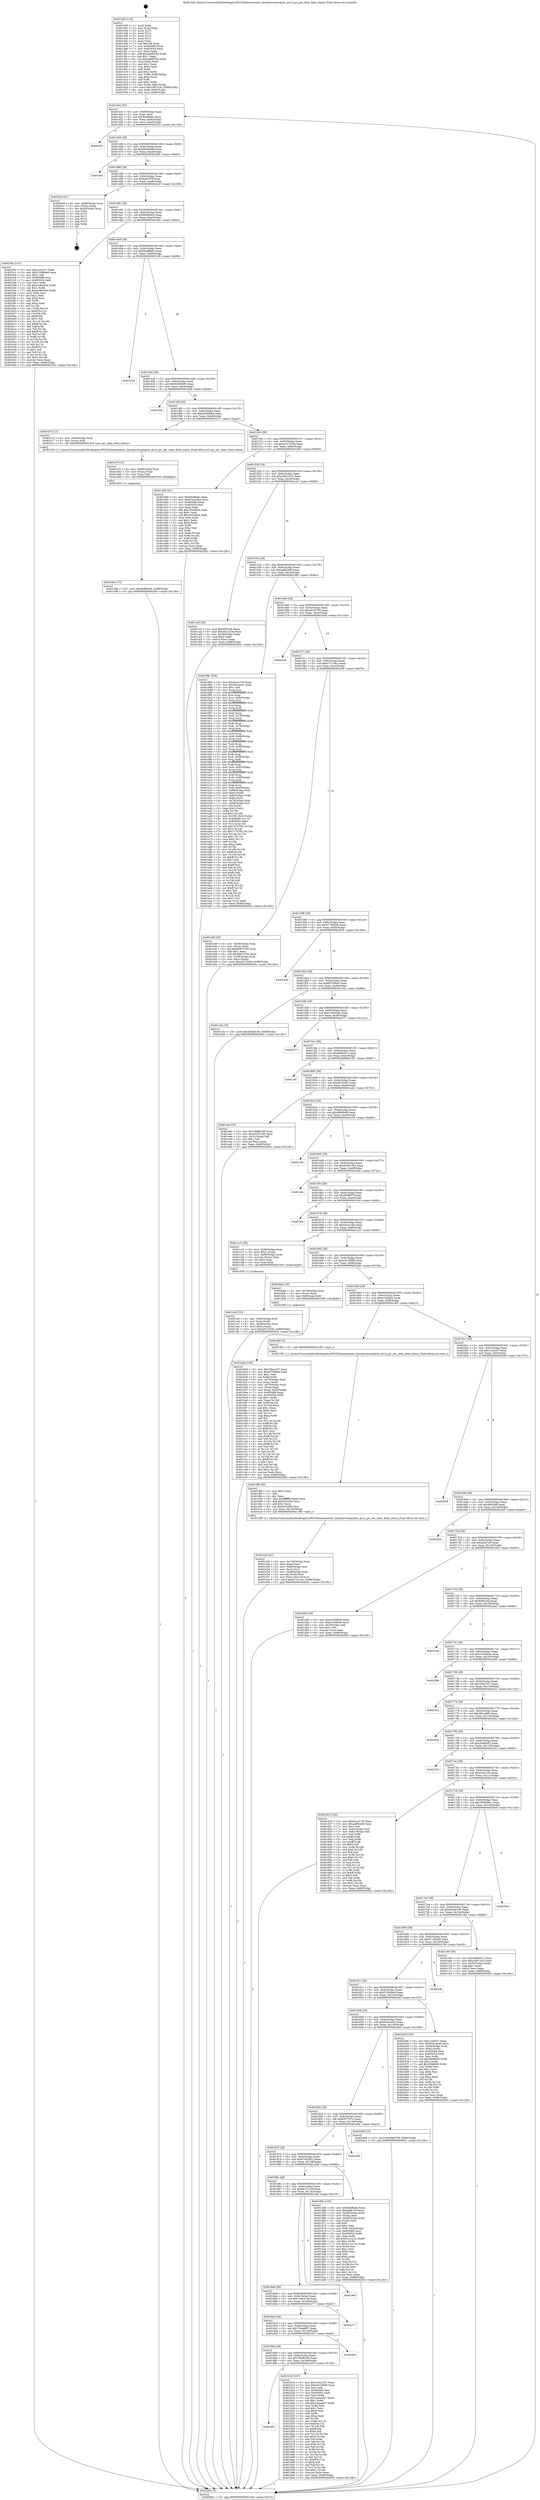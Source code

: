 digraph "0x4013d0" {
  label = "0x4013d0 (/mnt/c/Users/mathe/Desktop/tcc/POCII/binaries/extr_linuxdriverspcipcie..pci.h_pci_aer_clear_fatal_status_Final-ollvm.out::main(0))"
  labelloc = "t"
  node[shape=record]

  Entry [label="",width=0.3,height=0.3,shape=circle,fillcolor=black,style=filled]
  "0x401444" [label="{
     0x401444 [32]\l
     | [instrs]\l
     &nbsp;&nbsp;0x401444 \<+6\>: mov -0x88(%rbp),%eax\l
     &nbsp;&nbsp;0x40144a \<+2\>: mov %eax,%ecx\l
     &nbsp;&nbsp;0x40144c \<+6\>: sub $0x84ef9abc,%ecx\l
     &nbsp;&nbsp;0x401452 \<+6\>: mov %eax,-0x9c(%rbp)\l
     &nbsp;&nbsp;0x401458 \<+6\>: mov %ecx,-0xa0(%rbp)\l
     &nbsp;&nbsp;0x40145e \<+6\>: je 0000000000402552 \<main+0x1182\>\l
  }"]
  "0x402552" [label="{
     0x402552\l
  }", style=dashed]
  "0x401464" [label="{
     0x401464 [28]\l
     | [instrs]\l
     &nbsp;&nbsp;0x401464 \<+5\>: jmp 0000000000401469 \<main+0x99\>\l
     &nbsp;&nbsp;0x401469 \<+6\>: mov -0x9c(%rbp),%eax\l
     &nbsp;&nbsp;0x40146f \<+5\>: sub $0x86de8ebb,%eax\l
     &nbsp;&nbsp;0x401474 \<+6\>: mov %eax,-0xa4(%rbp)\l
     &nbsp;&nbsp;0x40147a \<+6\>: je 0000000000401fb5 \<main+0xbe5\>\l
  }"]
  Exit [label="",width=0.3,height=0.3,shape=circle,fillcolor=black,style=filled,peripheries=2]
  "0x401fb5" [label="{
     0x401fb5\l
  }", style=dashed]
  "0x401480" [label="{
     0x401480 [28]\l
     | [instrs]\l
     &nbsp;&nbsp;0x401480 \<+5\>: jmp 0000000000401485 \<main+0xb5\>\l
     &nbsp;&nbsp;0x401485 \<+6\>: mov -0x9c(%rbp),%eax\l
     &nbsp;&nbsp;0x40148b \<+5\>: sub $0x8afe7f3f,%eax\l
     &nbsp;&nbsp;0x401490 \<+6\>: mov %eax,-0xa8(%rbp)\l
     &nbsp;&nbsp;0x401496 \<+6\>: je 00000000004024c8 \<main+0x10f8\>\l
  }"]
  "0x401e8e" [label="{
     0x401e8e [15]\l
     | [instrs]\l
     &nbsp;&nbsp;0x401e8e \<+10\>: movl $0x8bf8b0c6,-0x88(%rbp)\l
     &nbsp;&nbsp;0x401e98 \<+5\>: jmp 000000000040265c \<main+0x128c\>\l
  }"]
  "0x4024c8" [label="{
     0x4024c8 [21]\l
     | [instrs]\l
     &nbsp;&nbsp;0x4024c8 \<+4\>: mov -0x80(%rbp),%rax\l
     &nbsp;&nbsp;0x4024cc \<+2\>: mov (%rax),%eax\l
     &nbsp;&nbsp;0x4024ce \<+4\>: lea -0x28(%rbp),%rsp\l
     &nbsp;&nbsp;0x4024d2 \<+1\>: pop %rbx\l
     &nbsp;&nbsp;0x4024d3 \<+2\>: pop %r12\l
     &nbsp;&nbsp;0x4024d5 \<+2\>: pop %r13\l
     &nbsp;&nbsp;0x4024d7 \<+2\>: pop %r14\l
     &nbsp;&nbsp;0x4024d9 \<+2\>: pop %r15\l
     &nbsp;&nbsp;0x4024db \<+1\>: pop %rbp\l
     &nbsp;&nbsp;0x4024dc \<+1\>: ret\l
  }"]
  "0x40149c" [label="{
     0x40149c [28]\l
     | [instrs]\l
     &nbsp;&nbsp;0x40149c \<+5\>: jmp 00000000004014a1 \<main+0xd1\>\l
     &nbsp;&nbsp;0x4014a1 \<+6\>: mov -0x9c(%rbp),%eax\l
     &nbsp;&nbsp;0x4014a7 \<+5\>: sub $0x8bf8b0c6,%eax\l
     &nbsp;&nbsp;0x4014ac \<+6\>: mov %eax,-0xac(%rbp)\l
     &nbsp;&nbsp;0x4014b2 \<+6\>: je 00000000004023bc \<main+0xfec\>\l
  }"]
  "0x401e7f" [label="{
     0x401e7f [15]\l
     | [instrs]\l
     &nbsp;&nbsp;0x401e7f \<+4\>: mov -0x60(%rbp),%rax\l
     &nbsp;&nbsp;0x401e83 \<+3\>: mov (%rax),%rax\l
     &nbsp;&nbsp;0x401e86 \<+3\>: mov %rax,%rdi\l
     &nbsp;&nbsp;0x401e89 \<+5\>: call 0000000000401030 \<free@plt\>\l
     | [calls]\l
     &nbsp;&nbsp;0x401030 \{1\} (unknown)\l
  }"]
  "0x4023bc" [label="{
     0x4023bc [147]\l
     | [instrs]\l
     &nbsp;&nbsp;0x4023bc \<+5\>: mov $0x1ce4247,%eax\l
     &nbsp;&nbsp;0x4023c1 \<+5\>: mov $0x51590be9,%ecx\l
     &nbsp;&nbsp;0x4023c6 \<+2\>: mov $0x1,%dl\l
     &nbsp;&nbsp;0x4023c8 \<+7\>: mov 0x405068,%esi\l
     &nbsp;&nbsp;0x4023cf \<+7\>: mov 0x405054,%edi\l
     &nbsp;&nbsp;0x4023d6 \<+3\>: mov %esi,%r8d\l
     &nbsp;&nbsp;0x4023d9 \<+7\>: sub $0xa106e640,%r8d\l
     &nbsp;&nbsp;0x4023e0 \<+4\>: sub $0x1,%r8d\l
     &nbsp;&nbsp;0x4023e4 \<+7\>: add $0xa106e640,%r8d\l
     &nbsp;&nbsp;0x4023eb \<+4\>: imul %r8d,%esi\l
     &nbsp;&nbsp;0x4023ef \<+3\>: and $0x1,%esi\l
     &nbsp;&nbsp;0x4023f2 \<+3\>: cmp $0x0,%esi\l
     &nbsp;&nbsp;0x4023f5 \<+4\>: sete %r9b\l
     &nbsp;&nbsp;0x4023f9 \<+3\>: cmp $0xa,%edi\l
     &nbsp;&nbsp;0x4023fc \<+4\>: setl %r10b\l
     &nbsp;&nbsp;0x402400 \<+3\>: mov %r9b,%r11b\l
     &nbsp;&nbsp;0x402403 \<+4\>: xor $0xff,%r11b\l
     &nbsp;&nbsp;0x402407 \<+3\>: mov %r10b,%bl\l
     &nbsp;&nbsp;0x40240a \<+3\>: xor $0xff,%bl\l
     &nbsp;&nbsp;0x40240d \<+3\>: xor $0x1,%dl\l
     &nbsp;&nbsp;0x402410 \<+3\>: mov %r11b,%r14b\l
     &nbsp;&nbsp;0x402413 \<+4\>: and $0xff,%r14b\l
     &nbsp;&nbsp;0x402417 \<+3\>: and %dl,%r9b\l
     &nbsp;&nbsp;0x40241a \<+3\>: mov %bl,%r15b\l
     &nbsp;&nbsp;0x40241d \<+4\>: and $0xff,%r15b\l
     &nbsp;&nbsp;0x402421 \<+3\>: and %dl,%r10b\l
     &nbsp;&nbsp;0x402424 \<+3\>: or %r9b,%r14b\l
     &nbsp;&nbsp;0x402427 \<+3\>: or %r10b,%r15b\l
     &nbsp;&nbsp;0x40242a \<+3\>: xor %r15b,%r14b\l
     &nbsp;&nbsp;0x40242d \<+3\>: or %bl,%r11b\l
     &nbsp;&nbsp;0x402430 \<+4\>: xor $0xff,%r11b\l
     &nbsp;&nbsp;0x402434 \<+3\>: or $0x1,%dl\l
     &nbsp;&nbsp;0x402437 \<+3\>: and %dl,%r11b\l
     &nbsp;&nbsp;0x40243a \<+3\>: or %r11b,%r14b\l
     &nbsp;&nbsp;0x40243d \<+4\>: test $0x1,%r14b\l
     &nbsp;&nbsp;0x402441 \<+3\>: cmovne %ecx,%eax\l
     &nbsp;&nbsp;0x402444 \<+6\>: mov %eax,-0x88(%rbp)\l
     &nbsp;&nbsp;0x40244a \<+5\>: jmp 000000000040265c \<main+0x128c\>\l
  }"]
  "0x4014b8" [label="{
     0x4014b8 [28]\l
     | [instrs]\l
     &nbsp;&nbsp;0x4014b8 \<+5\>: jmp 00000000004014bd \<main+0xed\>\l
     &nbsp;&nbsp;0x4014bd \<+6\>: mov -0x9c(%rbp),%eax\l
     &nbsp;&nbsp;0x4014c3 \<+5\>: sub $0x9ba8fb05,%eax\l
     &nbsp;&nbsp;0x4014c8 \<+6\>: mov %eax,-0xb0(%rbp)\l
     &nbsp;&nbsp;0x4014ce \<+6\>: je 0000000000402156 \<main+0xd86\>\l
  }"]
  "0x401e20" [label="{
     0x401e20 [41]\l
     | [instrs]\l
     &nbsp;&nbsp;0x401e20 \<+6\>: mov -0x150(%rbp),%ecx\l
     &nbsp;&nbsp;0x401e26 \<+3\>: imul %eax,%ecx\l
     &nbsp;&nbsp;0x401e29 \<+4\>: mov -0x60(%rbp),%rsi\l
     &nbsp;&nbsp;0x401e2d \<+3\>: mov (%rsi),%rsi\l
     &nbsp;&nbsp;0x401e30 \<+4\>: mov -0x58(%rbp),%rdi\l
     &nbsp;&nbsp;0x401e34 \<+3\>: movslq (%rdi),%rdi\l
     &nbsp;&nbsp;0x401e37 \<+3\>: mov %ecx,(%rsi,%rdi,4)\l
     &nbsp;&nbsp;0x401e3a \<+10\>: movl $0xb75119cc,-0x88(%rbp)\l
     &nbsp;&nbsp;0x401e44 \<+5\>: jmp 000000000040265c \<main+0x128c\>\l
  }"]
  "0x402156" [label="{
     0x402156\l
  }", style=dashed]
  "0x4014d4" [label="{
     0x4014d4 [28]\l
     | [instrs]\l
     &nbsp;&nbsp;0x4014d4 \<+5\>: jmp 00000000004014d9 \<main+0x109\>\l
     &nbsp;&nbsp;0x4014d9 \<+6\>: mov -0x9c(%rbp),%eax\l
     &nbsp;&nbsp;0x4014df \<+5\>: sub $0x9c585b95,%eax\l
     &nbsp;&nbsp;0x4014e4 \<+6\>: mov %eax,-0xb4(%rbp)\l
     &nbsp;&nbsp;0x4014ea \<+6\>: je 0000000000401f26 \<main+0xb56\>\l
  }"]
  "0x401df8" [label="{
     0x401df8 [40]\l
     | [instrs]\l
     &nbsp;&nbsp;0x401df8 \<+5\>: mov $0x2,%ecx\l
     &nbsp;&nbsp;0x401dfd \<+1\>: cltd\l
     &nbsp;&nbsp;0x401dfe \<+2\>: idiv %ecx\l
     &nbsp;&nbsp;0x401e00 \<+6\>: imul $0xfffffffe,%edx,%ecx\l
     &nbsp;&nbsp;0x401e06 \<+6\>: add $0xd1f1ef2f,%ecx\l
     &nbsp;&nbsp;0x401e0c \<+3\>: add $0x1,%ecx\l
     &nbsp;&nbsp;0x401e0f \<+6\>: sub $0xd1f1ef2f,%ecx\l
     &nbsp;&nbsp;0x401e15 \<+6\>: mov %ecx,-0x150(%rbp)\l
     &nbsp;&nbsp;0x401e1b \<+5\>: call 0000000000401160 \<next_i\>\l
     | [calls]\l
     &nbsp;&nbsp;0x401160 \{1\} (/mnt/c/Users/mathe/Desktop/tcc/POCII/binaries/extr_linuxdriverspcipcie..pci.h_pci_aer_clear_fatal_status_Final-ollvm.out::next_i)\l
  }"]
  "0x401f26" [label="{
     0x401f26\l
  }", style=dashed]
  "0x4014f0" [label="{
     0x4014f0 [28]\l
     | [instrs]\l
     &nbsp;&nbsp;0x4014f0 \<+5\>: jmp 00000000004014f5 \<main+0x125\>\l
     &nbsp;&nbsp;0x4014f5 \<+6\>: mov -0x9c(%rbp),%eax\l
     &nbsp;&nbsp;0x4014fb \<+5\>: sub $0xa045960d,%eax\l
     &nbsp;&nbsp;0x401500 \<+6\>: mov %eax,-0xb8(%rbp)\l
     &nbsp;&nbsp;0x401506 \<+6\>: je 0000000000401e73 \<main+0xaa3\>\l
  }"]
  "0x401ce0" [label="{
     0x401ce0 [32]\l
     | [instrs]\l
     &nbsp;&nbsp;0x401ce0 \<+4\>: mov -0x60(%rbp),%rdi\l
     &nbsp;&nbsp;0x401ce4 \<+3\>: mov %rax,(%rdi)\l
     &nbsp;&nbsp;0x401ce7 \<+4\>: mov -0x58(%rbp),%rax\l
     &nbsp;&nbsp;0x401ceb \<+6\>: movl $0x0,(%rax)\l
     &nbsp;&nbsp;0x401cf1 \<+10\>: movl $0xa3272b45,-0x88(%rbp)\l
     &nbsp;&nbsp;0x401cfb \<+5\>: jmp 000000000040265c \<main+0x128c\>\l
  }"]
  "0x401e73" [label="{
     0x401e73 [12]\l
     | [instrs]\l
     &nbsp;&nbsp;0x401e73 \<+4\>: mov -0x60(%rbp),%rax\l
     &nbsp;&nbsp;0x401e77 \<+3\>: mov (%rax),%rdi\l
     &nbsp;&nbsp;0x401e7a \<+5\>: call 00000000004013c0 \<pci_aer_clear_fatal_status\>\l
     | [calls]\l
     &nbsp;&nbsp;0x4013c0 \{1\} (/mnt/c/Users/mathe/Desktop/tcc/POCII/binaries/extr_linuxdriverspcipcie..pci.h_pci_aer_clear_fatal_status_Final-ollvm.out::pci_aer_clear_fatal_status)\l
  }"]
  "0x40150c" [label="{
     0x40150c [28]\l
     | [instrs]\l
     &nbsp;&nbsp;0x40150c \<+5\>: jmp 0000000000401511 \<main+0x141\>\l
     &nbsp;&nbsp;0x401511 \<+6\>: mov -0x9c(%rbp),%eax\l
     &nbsp;&nbsp;0x401517 \<+5\>: sub $0xa3272b45,%eax\l
     &nbsp;&nbsp;0x40151c \<+6\>: mov %eax,-0xbc(%rbp)\l
     &nbsp;&nbsp;0x401522 \<+6\>: je 0000000000401d00 \<main+0x930\>\l
  }"]
  "0x401bbb" [label="{
     0x401bbb [159]\l
     | [instrs]\l
     &nbsp;&nbsp;0x401bbb \<+5\>: mov $0x1f5a1037,%ecx\l
     &nbsp;&nbsp;0x401bc0 \<+5\>: mov $0xbf7508a9,%edx\l
     &nbsp;&nbsp;0x401bc5 \<+3\>: mov $0x1,%sil\l
     &nbsp;&nbsp;0x401bc8 \<+3\>: xor %r8d,%r8d\l
     &nbsp;&nbsp;0x401bcb \<+4\>: mov -0x70(%rbp),%rdi\l
     &nbsp;&nbsp;0x401bcf \<+2\>: mov %eax,(%rdi)\l
     &nbsp;&nbsp;0x401bd1 \<+4\>: mov -0x70(%rbp),%rdi\l
     &nbsp;&nbsp;0x401bd5 \<+2\>: mov (%rdi),%eax\l
     &nbsp;&nbsp;0x401bd7 \<+3\>: mov %eax,-0x30(%rbp)\l
     &nbsp;&nbsp;0x401bda \<+7\>: mov 0x405068,%eax\l
     &nbsp;&nbsp;0x401be1 \<+8\>: mov 0x405054,%r9d\l
     &nbsp;&nbsp;0x401be9 \<+4\>: sub $0x1,%r8d\l
     &nbsp;&nbsp;0x401bed \<+3\>: mov %eax,%r10d\l
     &nbsp;&nbsp;0x401bf0 \<+3\>: add %r8d,%r10d\l
     &nbsp;&nbsp;0x401bf3 \<+4\>: imul %r10d,%eax\l
     &nbsp;&nbsp;0x401bf7 \<+3\>: and $0x1,%eax\l
     &nbsp;&nbsp;0x401bfa \<+3\>: cmp $0x0,%eax\l
     &nbsp;&nbsp;0x401bfd \<+4\>: sete %r11b\l
     &nbsp;&nbsp;0x401c01 \<+4\>: cmp $0xa,%r9d\l
     &nbsp;&nbsp;0x401c05 \<+3\>: setl %bl\l
     &nbsp;&nbsp;0x401c08 \<+3\>: mov %r11b,%r14b\l
     &nbsp;&nbsp;0x401c0b \<+4\>: xor $0xff,%r14b\l
     &nbsp;&nbsp;0x401c0f \<+3\>: mov %bl,%r15b\l
     &nbsp;&nbsp;0x401c12 \<+4\>: xor $0xff,%r15b\l
     &nbsp;&nbsp;0x401c16 \<+4\>: xor $0x1,%sil\l
     &nbsp;&nbsp;0x401c1a \<+3\>: mov %r14b,%r12b\l
     &nbsp;&nbsp;0x401c1d \<+4\>: and $0xff,%r12b\l
     &nbsp;&nbsp;0x401c21 \<+3\>: and %sil,%r11b\l
     &nbsp;&nbsp;0x401c24 \<+3\>: mov %r15b,%r13b\l
     &nbsp;&nbsp;0x401c27 \<+4\>: and $0xff,%r13b\l
     &nbsp;&nbsp;0x401c2b \<+3\>: and %sil,%bl\l
     &nbsp;&nbsp;0x401c2e \<+3\>: or %r11b,%r12b\l
     &nbsp;&nbsp;0x401c31 \<+3\>: or %bl,%r13b\l
     &nbsp;&nbsp;0x401c34 \<+3\>: xor %r13b,%r12b\l
     &nbsp;&nbsp;0x401c37 \<+3\>: or %r15b,%r14b\l
     &nbsp;&nbsp;0x401c3a \<+4\>: xor $0xff,%r14b\l
     &nbsp;&nbsp;0x401c3e \<+4\>: or $0x1,%sil\l
     &nbsp;&nbsp;0x401c42 \<+3\>: and %sil,%r14b\l
     &nbsp;&nbsp;0x401c45 \<+3\>: or %r14b,%r12b\l
     &nbsp;&nbsp;0x401c48 \<+4\>: test $0x1,%r12b\l
     &nbsp;&nbsp;0x401c4c \<+3\>: cmovne %edx,%ecx\l
     &nbsp;&nbsp;0x401c4f \<+6\>: mov %ecx,-0x88(%rbp)\l
     &nbsp;&nbsp;0x401c55 \<+5\>: jmp 000000000040265c \<main+0x128c\>\l
  }"]
  "0x401d00" [label="{
     0x401d00 [91]\l
     | [instrs]\l
     &nbsp;&nbsp;0x401d00 \<+5\>: mov $0x84ef9abc,%eax\l
     &nbsp;&nbsp;0x401d05 \<+5\>: mov $0x67e52db2,%ecx\l
     &nbsp;&nbsp;0x401d0a \<+7\>: mov 0x405068,%edx\l
     &nbsp;&nbsp;0x401d11 \<+7\>: mov 0x405054,%esi\l
     &nbsp;&nbsp;0x401d18 \<+2\>: mov %edx,%edi\l
     &nbsp;&nbsp;0x401d1a \<+6\>: add $0x203cdb54,%edi\l
     &nbsp;&nbsp;0x401d20 \<+3\>: sub $0x1,%edi\l
     &nbsp;&nbsp;0x401d23 \<+6\>: sub $0x203cdb54,%edi\l
     &nbsp;&nbsp;0x401d29 \<+3\>: imul %edi,%edx\l
     &nbsp;&nbsp;0x401d2c \<+3\>: and $0x1,%edx\l
     &nbsp;&nbsp;0x401d2f \<+3\>: cmp $0x0,%edx\l
     &nbsp;&nbsp;0x401d32 \<+4\>: sete %r8b\l
     &nbsp;&nbsp;0x401d36 \<+3\>: cmp $0xa,%esi\l
     &nbsp;&nbsp;0x401d39 \<+4\>: setl %r9b\l
     &nbsp;&nbsp;0x401d3d \<+3\>: mov %r8b,%r10b\l
     &nbsp;&nbsp;0x401d40 \<+3\>: and %r9b,%r10b\l
     &nbsp;&nbsp;0x401d43 \<+3\>: xor %r9b,%r8b\l
     &nbsp;&nbsp;0x401d46 \<+3\>: or %r8b,%r10b\l
     &nbsp;&nbsp;0x401d49 \<+4\>: test $0x1,%r10b\l
     &nbsp;&nbsp;0x401d4d \<+3\>: cmovne %ecx,%eax\l
     &nbsp;&nbsp;0x401d50 \<+6\>: mov %eax,-0x88(%rbp)\l
     &nbsp;&nbsp;0x401d56 \<+5\>: jmp 000000000040265c \<main+0x128c\>\l
  }"]
  "0x401528" [label="{
     0x401528 [28]\l
     | [instrs]\l
     &nbsp;&nbsp;0x401528 \<+5\>: jmp 000000000040152d \<main+0x15d\>\l
     &nbsp;&nbsp;0x40152d \<+6\>: mov -0x9c(%rbp),%eax\l
     &nbsp;&nbsp;0x401533 \<+5\>: sub $0xa3b01b23,%eax\l
     &nbsp;&nbsp;0x401538 \<+6\>: mov %eax,-0xc0(%rbp)\l
     &nbsp;&nbsp;0x40153e \<+6\>: je 0000000000401ca5 \<main+0x8d5\>\l
  }"]
  "0x4018fc" [label="{
     0x4018fc\l
  }", style=dashed]
  "0x401ca5" [label="{
     0x401ca5 [30]\l
     | [instrs]\l
     &nbsp;&nbsp;0x401ca5 \<+5\>: mov $0x4991af6,%eax\l
     &nbsp;&nbsp;0x401caa \<+5\>: mov $0xe4cc218e,%ecx\l
     &nbsp;&nbsp;0x401caf \<+3\>: mov -0x30(%rbp),%edx\l
     &nbsp;&nbsp;0x401cb2 \<+3\>: cmp $0x0,%edx\l
     &nbsp;&nbsp;0x401cb5 \<+3\>: cmove %ecx,%eax\l
     &nbsp;&nbsp;0x401cb8 \<+6\>: mov %eax,-0x88(%rbp)\l
     &nbsp;&nbsp;0x401cbe \<+5\>: jmp 000000000040265c \<main+0x128c\>\l
  }"]
  "0x401544" [label="{
     0x401544 [28]\l
     | [instrs]\l
     &nbsp;&nbsp;0x401544 \<+5\>: jmp 0000000000401549 \<main+0x179\>\l
     &nbsp;&nbsp;0x401549 \<+6\>: mov -0x9c(%rbp),%eax\l
     &nbsp;&nbsp;0x40154f \<+5\>: sub $0xaef652b8,%eax\l
     &nbsp;&nbsp;0x401554 \<+6\>: mov %eax,-0xc4(%rbp)\l
     &nbsp;&nbsp;0x40155a \<+6\>: je 000000000040198c \<main+0x5bc\>\l
  }"]
  "0x401b18" [label="{
     0x401b18 [147]\l
     | [instrs]\l
     &nbsp;&nbsp;0x401b18 \<+5\>: mov $0x1f5a1037,%eax\l
     &nbsp;&nbsp;0x401b1d \<+5\>: mov $0xe5c18566,%ecx\l
     &nbsp;&nbsp;0x401b22 \<+2\>: mov $0x1,%dl\l
     &nbsp;&nbsp;0x401b24 \<+7\>: mov 0x405068,%esi\l
     &nbsp;&nbsp;0x401b2b \<+7\>: mov 0x405054,%edi\l
     &nbsp;&nbsp;0x401b32 \<+3\>: mov %esi,%r8d\l
     &nbsp;&nbsp;0x401b35 \<+7\>: sub $0x14aea407,%r8d\l
     &nbsp;&nbsp;0x401b3c \<+4\>: sub $0x1,%r8d\l
     &nbsp;&nbsp;0x401b40 \<+7\>: add $0x14aea407,%r8d\l
     &nbsp;&nbsp;0x401b47 \<+4\>: imul %r8d,%esi\l
     &nbsp;&nbsp;0x401b4b \<+3\>: and $0x1,%esi\l
     &nbsp;&nbsp;0x401b4e \<+3\>: cmp $0x0,%esi\l
     &nbsp;&nbsp;0x401b51 \<+4\>: sete %r9b\l
     &nbsp;&nbsp;0x401b55 \<+3\>: cmp $0xa,%edi\l
     &nbsp;&nbsp;0x401b58 \<+4\>: setl %r10b\l
     &nbsp;&nbsp;0x401b5c \<+3\>: mov %r9b,%r11b\l
     &nbsp;&nbsp;0x401b5f \<+4\>: xor $0xff,%r11b\l
     &nbsp;&nbsp;0x401b63 \<+3\>: mov %r10b,%bl\l
     &nbsp;&nbsp;0x401b66 \<+3\>: xor $0xff,%bl\l
     &nbsp;&nbsp;0x401b69 \<+3\>: xor $0x0,%dl\l
     &nbsp;&nbsp;0x401b6c \<+3\>: mov %r11b,%r14b\l
     &nbsp;&nbsp;0x401b6f \<+4\>: and $0x0,%r14b\l
     &nbsp;&nbsp;0x401b73 \<+3\>: and %dl,%r9b\l
     &nbsp;&nbsp;0x401b76 \<+3\>: mov %bl,%r15b\l
     &nbsp;&nbsp;0x401b79 \<+4\>: and $0x0,%r15b\l
     &nbsp;&nbsp;0x401b7d \<+3\>: and %dl,%r10b\l
     &nbsp;&nbsp;0x401b80 \<+3\>: or %r9b,%r14b\l
     &nbsp;&nbsp;0x401b83 \<+3\>: or %r10b,%r15b\l
     &nbsp;&nbsp;0x401b86 \<+3\>: xor %r15b,%r14b\l
     &nbsp;&nbsp;0x401b89 \<+3\>: or %bl,%r11b\l
     &nbsp;&nbsp;0x401b8c \<+4\>: xor $0xff,%r11b\l
     &nbsp;&nbsp;0x401b90 \<+3\>: or $0x0,%dl\l
     &nbsp;&nbsp;0x401b93 \<+3\>: and %dl,%r11b\l
     &nbsp;&nbsp;0x401b96 \<+3\>: or %r11b,%r14b\l
     &nbsp;&nbsp;0x401b99 \<+4\>: test $0x1,%r14b\l
     &nbsp;&nbsp;0x401b9d \<+3\>: cmovne %ecx,%eax\l
     &nbsp;&nbsp;0x401ba0 \<+6\>: mov %eax,-0x88(%rbp)\l
     &nbsp;&nbsp;0x401ba6 \<+5\>: jmp 000000000040265c \<main+0x128c\>\l
  }"]
  "0x40198c" [label="{
     0x40198c [336]\l
     | [instrs]\l
     &nbsp;&nbsp;0x40198c \<+5\>: mov $0xaf1e5759,%eax\l
     &nbsp;&nbsp;0x401991 \<+5\>: mov $0xcf01b5e7,%ecx\l
     &nbsp;&nbsp;0x401996 \<+2\>: mov $0x1,%dl\l
     &nbsp;&nbsp;0x401998 \<+3\>: mov %rsp,%rsi\l
     &nbsp;&nbsp;0x40199b \<+4\>: add $0xfffffffffffffff0,%rsi\l
     &nbsp;&nbsp;0x40199f \<+3\>: mov %rsi,%rsp\l
     &nbsp;&nbsp;0x4019a2 \<+4\>: mov %rsi,-0x80(%rbp)\l
     &nbsp;&nbsp;0x4019a6 \<+3\>: mov %rsp,%rsi\l
     &nbsp;&nbsp;0x4019a9 \<+4\>: add $0xfffffffffffffff0,%rsi\l
     &nbsp;&nbsp;0x4019ad \<+3\>: mov %rsi,%rsp\l
     &nbsp;&nbsp;0x4019b0 \<+3\>: mov %rsp,%rdi\l
     &nbsp;&nbsp;0x4019b3 \<+4\>: add $0xfffffffffffffff0,%rdi\l
     &nbsp;&nbsp;0x4019b7 \<+3\>: mov %rdi,%rsp\l
     &nbsp;&nbsp;0x4019ba \<+4\>: mov %rdi,-0x78(%rbp)\l
     &nbsp;&nbsp;0x4019be \<+3\>: mov %rsp,%rdi\l
     &nbsp;&nbsp;0x4019c1 \<+4\>: add $0xfffffffffffffff0,%rdi\l
     &nbsp;&nbsp;0x4019c5 \<+3\>: mov %rdi,%rsp\l
     &nbsp;&nbsp;0x4019c8 \<+4\>: mov %rdi,-0x70(%rbp)\l
     &nbsp;&nbsp;0x4019cc \<+3\>: mov %rsp,%rdi\l
     &nbsp;&nbsp;0x4019cf \<+4\>: add $0xfffffffffffffff0,%rdi\l
     &nbsp;&nbsp;0x4019d3 \<+3\>: mov %rdi,%rsp\l
     &nbsp;&nbsp;0x4019d6 \<+4\>: mov %rdi,-0x68(%rbp)\l
     &nbsp;&nbsp;0x4019da \<+3\>: mov %rsp,%rdi\l
     &nbsp;&nbsp;0x4019dd \<+4\>: add $0xfffffffffffffff0,%rdi\l
     &nbsp;&nbsp;0x4019e1 \<+3\>: mov %rdi,%rsp\l
     &nbsp;&nbsp;0x4019e4 \<+4\>: mov %rdi,-0x60(%rbp)\l
     &nbsp;&nbsp;0x4019e8 \<+3\>: mov %rsp,%rdi\l
     &nbsp;&nbsp;0x4019eb \<+4\>: add $0xfffffffffffffff0,%rdi\l
     &nbsp;&nbsp;0x4019ef \<+3\>: mov %rdi,%rsp\l
     &nbsp;&nbsp;0x4019f2 \<+4\>: mov %rdi,-0x58(%rbp)\l
     &nbsp;&nbsp;0x4019f6 \<+3\>: mov %rsp,%rdi\l
     &nbsp;&nbsp;0x4019f9 \<+4\>: add $0xfffffffffffffff0,%rdi\l
     &nbsp;&nbsp;0x4019fd \<+3\>: mov %rdi,%rsp\l
     &nbsp;&nbsp;0x401a00 \<+4\>: mov %rdi,-0x50(%rbp)\l
     &nbsp;&nbsp;0x401a04 \<+3\>: mov %rsp,%rdi\l
     &nbsp;&nbsp;0x401a07 \<+4\>: add $0xfffffffffffffff0,%rdi\l
     &nbsp;&nbsp;0x401a0b \<+3\>: mov %rdi,%rsp\l
     &nbsp;&nbsp;0x401a0e \<+4\>: mov %rdi,-0x48(%rbp)\l
     &nbsp;&nbsp;0x401a12 \<+3\>: mov %rsp,%rdi\l
     &nbsp;&nbsp;0x401a15 \<+4\>: add $0xfffffffffffffff0,%rdi\l
     &nbsp;&nbsp;0x401a19 \<+3\>: mov %rdi,%rsp\l
     &nbsp;&nbsp;0x401a1c \<+4\>: mov %rdi,-0x40(%rbp)\l
     &nbsp;&nbsp;0x401a20 \<+4\>: mov -0x80(%rbp),%rdi\l
     &nbsp;&nbsp;0x401a24 \<+6\>: movl $0x0,(%rdi)\l
     &nbsp;&nbsp;0x401a2a \<+7\>: mov -0x8c(%rbp),%r8d\l
     &nbsp;&nbsp;0x401a31 \<+3\>: mov %r8d,(%rsi)\l
     &nbsp;&nbsp;0x401a34 \<+4\>: mov -0x78(%rbp),%rdi\l
     &nbsp;&nbsp;0x401a38 \<+7\>: mov -0x98(%rbp),%r9\l
     &nbsp;&nbsp;0x401a3f \<+3\>: mov %r9,(%rdi)\l
     &nbsp;&nbsp;0x401a42 \<+3\>: cmpl $0x2,(%rsi)\l
     &nbsp;&nbsp;0x401a45 \<+4\>: setne %r10b\l
     &nbsp;&nbsp;0x401a49 \<+4\>: and $0x1,%r10b\l
     &nbsp;&nbsp;0x401a4d \<+4\>: mov %r10b,-0x31(%rbp)\l
     &nbsp;&nbsp;0x401a51 \<+8\>: mov 0x405068,%r11d\l
     &nbsp;&nbsp;0x401a59 \<+7\>: mov 0x405054,%ebx\l
     &nbsp;&nbsp;0x401a60 \<+3\>: mov %r11d,%r14d\l
     &nbsp;&nbsp;0x401a63 \<+7\>: add $0x7c747f52,%r14d\l
     &nbsp;&nbsp;0x401a6a \<+4\>: sub $0x1,%r14d\l
     &nbsp;&nbsp;0x401a6e \<+7\>: sub $0x7c747f52,%r14d\l
     &nbsp;&nbsp;0x401a75 \<+4\>: imul %r14d,%r11d\l
     &nbsp;&nbsp;0x401a79 \<+4\>: and $0x1,%r11d\l
     &nbsp;&nbsp;0x401a7d \<+4\>: cmp $0x0,%r11d\l
     &nbsp;&nbsp;0x401a81 \<+4\>: sete %r10b\l
     &nbsp;&nbsp;0x401a85 \<+3\>: cmp $0xa,%ebx\l
     &nbsp;&nbsp;0x401a88 \<+4\>: setl %r15b\l
     &nbsp;&nbsp;0x401a8c \<+3\>: mov %r10b,%r12b\l
     &nbsp;&nbsp;0x401a8f \<+4\>: xor $0xff,%r12b\l
     &nbsp;&nbsp;0x401a93 \<+3\>: mov %r15b,%r13b\l
     &nbsp;&nbsp;0x401a96 \<+4\>: xor $0xff,%r13b\l
     &nbsp;&nbsp;0x401a9a \<+3\>: xor $0x1,%dl\l
     &nbsp;&nbsp;0x401a9d \<+3\>: mov %r12b,%sil\l
     &nbsp;&nbsp;0x401aa0 \<+4\>: and $0xff,%sil\l
     &nbsp;&nbsp;0x401aa4 \<+3\>: and %dl,%r10b\l
     &nbsp;&nbsp;0x401aa7 \<+3\>: mov %r13b,%dil\l
     &nbsp;&nbsp;0x401aaa \<+4\>: and $0xff,%dil\l
     &nbsp;&nbsp;0x401aae \<+3\>: and %dl,%r15b\l
     &nbsp;&nbsp;0x401ab1 \<+3\>: or %r10b,%sil\l
     &nbsp;&nbsp;0x401ab4 \<+3\>: or %r15b,%dil\l
     &nbsp;&nbsp;0x401ab7 \<+3\>: xor %dil,%sil\l
     &nbsp;&nbsp;0x401aba \<+3\>: or %r13b,%r12b\l
     &nbsp;&nbsp;0x401abd \<+4\>: xor $0xff,%r12b\l
     &nbsp;&nbsp;0x401ac1 \<+3\>: or $0x1,%dl\l
     &nbsp;&nbsp;0x401ac4 \<+3\>: and %dl,%r12b\l
     &nbsp;&nbsp;0x401ac7 \<+3\>: or %r12b,%sil\l
     &nbsp;&nbsp;0x401aca \<+4\>: test $0x1,%sil\l
     &nbsp;&nbsp;0x401ace \<+3\>: cmovne %ecx,%eax\l
     &nbsp;&nbsp;0x401ad1 \<+6\>: mov %eax,-0x88(%rbp)\l
     &nbsp;&nbsp;0x401ad7 \<+5\>: jmp 000000000040265c \<main+0x128c\>\l
  }"]
  "0x401560" [label="{
     0x401560 [28]\l
     | [instrs]\l
     &nbsp;&nbsp;0x401560 \<+5\>: jmp 0000000000401565 \<main+0x195\>\l
     &nbsp;&nbsp;0x401565 \<+6\>: mov -0x9c(%rbp),%eax\l
     &nbsp;&nbsp;0x40156b \<+5\>: sub $0xaf1e5759,%eax\l
     &nbsp;&nbsp;0x401570 \<+6\>: mov %eax,-0xc8(%rbp)\l
     &nbsp;&nbsp;0x401576 \<+6\>: je 00000000004024dd \<main+0x110d\>\l
  }"]
  "0x4018e0" [label="{
     0x4018e0 [28]\l
     | [instrs]\l
     &nbsp;&nbsp;0x4018e0 \<+5\>: jmp 00000000004018e5 \<main+0x515\>\l
     &nbsp;&nbsp;0x4018e5 \<+6\>: mov -0x9c(%rbp),%eax\l
     &nbsp;&nbsp;0x4018eb \<+5\>: sub $0x78b86168,%eax\l
     &nbsp;&nbsp;0x4018f0 \<+6\>: mov %eax,-0x148(%rbp)\l
     &nbsp;&nbsp;0x4018f6 \<+6\>: je 0000000000401b18 \<main+0x748\>\l
  }"]
  "0x4024dd" [label="{
     0x4024dd\l
  }", style=dashed]
  "0x40157c" [label="{
     0x40157c [28]\l
     | [instrs]\l
     &nbsp;&nbsp;0x40157c \<+5\>: jmp 0000000000401581 \<main+0x1b1\>\l
     &nbsp;&nbsp;0x401581 \<+6\>: mov -0x9c(%rbp),%eax\l
     &nbsp;&nbsp;0x401587 \<+5\>: sub $0xb75119cc,%eax\l
     &nbsp;&nbsp;0x40158c \<+6\>: mov %eax,-0xcc(%rbp)\l
     &nbsp;&nbsp;0x401592 \<+6\>: je 0000000000401e49 \<main+0xa79\>\l
  }"]
  "0x4022bf" [label="{
     0x4022bf\l
  }", style=dashed]
  "0x401e49" [label="{
     0x401e49 [42]\l
     | [instrs]\l
     &nbsp;&nbsp;0x401e49 \<+4\>: mov -0x58(%rbp),%rax\l
     &nbsp;&nbsp;0x401e4d \<+2\>: mov (%rax),%ecx\l
     &nbsp;&nbsp;0x401e4f \<+6\>: add $0xb697376e,%ecx\l
     &nbsp;&nbsp;0x401e55 \<+3\>: add $0x1,%ecx\l
     &nbsp;&nbsp;0x401e58 \<+6\>: sub $0xb697376e,%ecx\l
     &nbsp;&nbsp;0x401e5e \<+4\>: mov -0x58(%rbp),%rax\l
     &nbsp;&nbsp;0x401e62 \<+2\>: mov %ecx,(%rax)\l
     &nbsp;&nbsp;0x401e64 \<+10\>: movl $0xa3272b45,-0x88(%rbp)\l
     &nbsp;&nbsp;0x401e6e \<+5\>: jmp 000000000040265c \<main+0x128c\>\l
  }"]
  "0x401598" [label="{
     0x401598 [28]\l
     | [instrs]\l
     &nbsp;&nbsp;0x401598 \<+5\>: jmp 000000000040159d \<main+0x1cd\>\l
     &nbsp;&nbsp;0x40159d \<+6\>: mov -0x9c(%rbp),%eax\l
     &nbsp;&nbsp;0x4015a3 \<+5\>: sub $0xb77e6b58,%eax\l
     &nbsp;&nbsp;0x4015a8 \<+6\>: mov %eax,-0xd0(%rbp)\l
     &nbsp;&nbsp;0x4015ae \<+6\>: je 0000000000402634 \<main+0x1264\>\l
  }"]
  "0x4018c4" [label="{
     0x4018c4 [28]\l
     | [instrs]\l
     &nbsp;&nbsp;0x4018c4 \<+5\>: jmp 00000000004018c9 \<main+0x4f9\>\l
     &nbsp;&nbsp;0x4018c9 \<+6\>: mov -0x9c(%rbp),%eax\l
     &nbsp;&nbsp;0x4018cf \<+5\>: sub $0x759ad067,%eax\l
     &nbsp;&nbsp;0x4018d4 \<+6\>: mov %eax,-0x144(%rbp)\l
     &nbsp;&nbsp;0x4018da \<+6\>: je 00000000004022bf \<main+0xeef\>\l
  }"]
  "0x402634" [label="{
     0x402634\l
  }", style=dashed]
  "0x4015b4" [label="{
     0x4015b4 [28]\l
     | [instrs]\l
     &nbsp;&nbsp;0x4015b4 \<+5\>: jmp 00000000004015b9 \<main+0x1e9\>\l
     &nbsp;&nbsp;0x4015b9 \<+6\>: mov -0x9c(%rbp),%eax\l
     &nbsp;&nbsp;0x4015bf \<+5\>: sub $0xbf7508a9,%eax\l
     &nbsp;&nbsp;0x4015c4 \<+6\>: mov %eax,-0xd4(%rbp)\l
     &nbsp;&nbsp;0x4015ca \<+6\>: je 0000000000401c5a \<main+0x88a\>\l
  }"]
  "0x402277" [label="{
     0x402277\l
  }", style=dashed]
  "0x401c5a" [label="{
     0x401c5a [15]\l
     | [instrs]\l
     &nbsp;&nbsp;0x401c5a \<+10\>: movl $0x430a9140,-0x88(%rbp)\l
     &nbsp;&nbsp;0x401c64 \<+5\>: jmp 000000000040265c \<main+0x128c\>\l
  }"]
  "0x4015d0" [label="{
     0x4015d0 [28]\l
     | [instrs]\l
     &nbsp;&nbsp;0x4015d0 \<+5\>: jmp 00000000004015d5 \<main+0x205\>\l
     &nbsp;&nbsp;0x4015d5 \<+6\>: mov -0x9c(%rbp),%eax\l
     &nbsp;&nbsp;0x4015db \<+5\>: sub $0xc19a93d4,%eax\l
     &nbsp;&nbsp;0x4015e0 \<+6\>: mov %eax,-0xd8(%rbp)\l
     &nbsp;&nbsp;0x4015e6 \<+6\>: je 0000000000402577 \<main+0x11a7\>\l
  }"]
  "0x4018a8" [label="{
     0x4018a8 [28]\l
     | [instrs]\l
     &nbsp;&nbsp;0x4018a8 \<+5\>: jmp 00000000004018ad \<main+0x4dd\>\l
     &nbsp;&nbsp;0x4018ad \<+6\>: mov -0x9c(%rbp),%eax\l
     &nbsp;&nbsp;0x4018b3 \<+5\>: sub $0x74e64126,%eax\l
     &nbsp;&nbsp;0x4018b8 \<+6\>: mov %eax,-0x140(%rbp)\l
     &nbsp;&nbsp;0x4018be \<+6\>: je 0000000000402277 \<main+0xea7\>\l
  }"]
  "0x402577" [label="{
     0x402577\l
  }", style=dashed]
  "0x4015ec" [label="{
     0x4015ec [28]\l
     | [instrs]\l
     &nbsp;&nbsp;0x4015ec \<+5\>: jmp 00000000004015f1 \<main+0x221\>\l
     &nbsp;&nbsp;0x4015f1 \<+6\>: mov -0x9c(%rbp),%eax\l
     &nbsp;&nbsp;0x4015f7 \<+5\>: sub $0xc8d6307c,%eax\l
     &nbsp;&nbsp;0x4015fc \<+6\>: mov %eax,-0xdc(%rbp)\l
     &nbsp;&nbsp;0x401602 \<+6\>: je 0000000000401c87 \<main+0x8b7\>\l
  }"]
  "0x401fe8" [label="{
     0x401fe8\l
  }", style=dashed]
  "0x401c87" [label="{
     0x401c87\l
  }", style=dashed]
  "0x401608" [label="{
     0x401608 [28]\l
     | [instrs]\l
     &nbsp;&nbsp;0x401608 \<+5\>: jmp 000000000040160d \<main+0x23d\>\l
     &nbsp;&nbsp;0x40160d \<+6\>: mov -0x9c(%rbp),%eax\l
     &nbsp;&nbsp;0x401613 \<+5\>: sub $0xcf01b5e7,%eax\l
     &nbsp;&nbsp;0x401618 \<+6\>: mov %eax,-0xe0(%rbp)\l
     &nbsp;&nbsp;0x40161e \<+6\>: je 0000000000401adc \<main+0x70c\>\l
  }"]
  "0x40188c" [label="{
     0x40188c [28]\l
     | [instrs]\l
     &nbsp;&nbsp;0x40188c \<+5\>: jmp 0000000000401891 \<main+0x4c1\>\l
     &nbsp;&nbsp;0x401891 \<+6\>: mov -0x9c(%rbp),%eax\l
     &nbsp;&nbsp;0x401897 \<+5\>: sub $0x6b37b1df,%eax\l
     &nbsp;&nbsp;0x40189c \<+6\>: mov %eax,-0x13c(%rbp)\l
     &nbsp;&nbsp;0x4018a2 \<+6\>: je 0000000000401fe8 \<main+0xc18\>\l
  }"]
  "0x401adc" [label="{
     0x401adc [30]\l
     | [instrs]\l
     &nbsp;&nbsp;0x401adc \<+5\>: mov $0x78b86168,%eax\l
     &nbsp;&nbsp;0x401ae1 \<+5\>: mov $0xd3551342,%ecx\l
     &nbsp;&nbsp;0x401ae6 \<+3\>: mov -0x31(%rbp),%dl\l
     &nbsp;&nbsp;0x401ae9 \<+3\>: test $0x1,%dl\l
     &nbsp;&nbsp;0x401aec \<+3\>: cmovne %ecx,%eax\l
     &nbsp;&nbsp;0x401aef \<+6\>: mov %eax,-0x88(%rbp)\l
     &nbsp;&nbsp;0x401af5 \<+5\>: jmp 000000000040265c \<main+0x128c\>\l
  }"]
  "0x401624" [label="{
     0x401624 [28]\l
     | [instrs]\l
     &nbsp;&nbsp;0x401624 \<+5\>: jmp 0000000000401629 \<main+0x259\>\l
     &nbsp;&nbsp;0x401629 \<+6\>: mov -0x9c(%rbp),%eax\l
     &nbsp;&nbsp;0x40162f \<+5\>: sub $0xcf8006d8,%eax\l
     &nbsp;&nbsp;0x401634 \<+6\>: mov %eax,-0xe4(%rbp)\l
     &nbsp;&nbsp;0x40163a \<+6\>: je 0000000000402165 \<main+0xd95\>\l
  }"]
  "0x401d5b" [label="{
     0x401d5b [122]\l
     | [instrs]\l
     &nbsp;&nbsp;0x401d5b \<+5\>: mov $0x84ef9abc,%eax\l
     &nbsp;&nbsp;0x401d60 \<+5\>: mov $0x4a9e7e0,%ecx\l
     &nbsp;&nbsp;0x401d65 \<+4\>: mov -0x58(%rbp),%rdx\l
     &nbsp;&nbsp;0x401d69 \<+2\>: mov (%rdx),%esi\l
     &nbsp;&nbsp;0x401d6b \<+4\>: mov -0x68(%rbp),%rdx\l
     &nbsp;&nbsp;0x401d6f \<+2\>: cmp (%rdx),%esi\l
     &nbsp;&nbsp;0x401d71 \<+4\>: setl %dil\l
     &nbsp;&nbsp;0x401d75 \<+4\>: and $0x1,%dil\l
     &nbsp;&nbsp;0x401d79 \<+4\>: mov %dil,-0x29(%rbp)\l
     &nbsp;&nbsp;0x401d7d \<+7\>: mov 0x405068,%esi\l
     &nbsp;&nbsp;0x401d84 \<+8\>: mov 0x405054,%r8d\l
     &nbsp;&nbsp;0x401d8c \<+3\>: mov %esi,%r9d\l
     &nbsp;&nbsp;0x401d8f \<+7\>: add $0x51c1a12c,%r9d\l
     &nbsp;&nbsp;0x401d96 \<+4\>: sub $0x1,%r9d\l
     &nbsp;&nbsp;0x401d9a \<+7\>: sub $0x51c1a12c,%r9d\l
     &nbsp;&nbsp;0x401da1 \<+4\>: imul %r9d,%esi\l
     &nbsp;&nbsp;0x401da5 \<+3\>: and $0x1,%esi\l
     &nbsp;&nbsp;0x401da8 \<+3\>: cmp $0x0,%esi\l
     &nbsp;&nbsp;0x401dab \<+4\>: sete %dil\l
     &nbsp;&nbsp;0x401daf \<+4\>: cmp $0xa,%r8d\l
     &nbsp;&nbsp;0x401db3 \<+4\>: setl %r10b\l
     &nbsp;&nbsp;0x401db7 \<+3\>: mov %dil,%r11b\l
     &nbsp;&nbsp;0x401dba \<+3\>: and %r10b,%r11b\l
     &nbsp;&nbsp;0x401dbd \<+3\>: xor %r10b,%dil\l
     &nbsp;&nbsp;0x401dc0 \<+3\>: or %dil,%r11b\l
     &nbsp;&nbsp;0x401dc3 \<+4\>: test $0x1,%r11b\l
     &nbsp;&nbsp;0x401dc7 \<+3\>: cmovne %ecx,%eax\l
     &nbsp;&nbsp;0x401dca \<+6\>: mov %eax,-0x88(%rbp)\l
     &nbsp;&nbsp;0x401dd0 \<+5\>: jmp 000000000040265c \<main+0x128c\>\l
  }"]
  "0x402165" [label="{
     0x402165\l
  }", style=dashed]
  "0x401640" [label="{
     0x401640 [28]\l
     | [instrs]\l
     &nbsp;&nbsp;0x401640 \<+5\>: jmp 0000000000401645 \<main+0x275\>\l
     &nbsp;&nbsp;0x401645 \<+6\>: mov -0x9c(%rbp),%eax\l
     &nbsp;&nbsp;0x40164b \<+5\>: sub $0xd3551342,%eax\l
     &nbsp;&nbsp;0x401650 \<+6\>: mov %eax,-0xe8(%rbp)\l
     &nbsp;&nbsp;0x401656 \<+6\>: je 0000000000401afa \<main+0x72a\>\l
  }"]
  "0x401870" [label="{
     0x401870 [28]\l
     | [instrs]\l
     &nbsp;&nbsp;0x401870 \<+5\>: jmp 0000000000401875 \<main+0x4a5\>\l
     &nbsp;&nbsp;0x401875 \<+6\>: mov -0x9c(%rbp),%eax\l
     &nbsp;&nbsp;0x40187b \<+5\>: sub $0x67e52db2,%eax\l
     &nbsp;&nbsp;0x401880 \<+6\>: mov %eax,-0x138(%rbp)\l
     &nbsp;&nbsp;0x401886 \<+6\>: je 0000000000401d5b \<main+0x98b\>\l
  }"]
  "0x401afa" [label="{
     0x401afa\l
  }", style=dashed]
  "0x40165c" [label="{
     0x40165c [28]\l
     | [instrs]\l
     &nbsp;&nbsp;0x40165c \<+5\>: jmp 0000000000401661 \<main+0x291\>\l
     &nbsp;&nbsp;0x401661 \<+6\>: mov -0x9c(%rbp),%eax\l
     &nbsp;&nbsp;0x401667 \<+5\>: sub $0xd55f6f7f,%eax\l
     &nbsp;&nbsp;0x40166c \<+6\>: mov %eax,-0xec(%rbp)\l
     &nbsp;&nbsp;0x401672 \<+6\>: je 0000000000401fc4 \<main+0xbf4\>\l
  }"]
  "0x401e9d" [label="{
     0x401e9d\l
  }", style=dashed]
  "0x401fc4" [label="{
     0x401fc4\l
  }", style=dashed]
  "0x401678" [label="{
     0x401678 [28]\l
     | [instrs]\l
     &nbsp;&nbsp;0x401678 \<+5\>: jmp 000000000040167d \<main+0x2ad\>\l
     &nbsp;&nbsp;0x40167d \<+6\>: mov -0x9c(%rbp),%eax\l
     &nbsp;&nbsp;0x401683 \<+5\>: sub $0xe4cc218e,%eax\l
     &nbsp;&nbsp;0x401688 \<+6\>: mov %eax,-0xf0(%rbp)\l
     &nbsp;&nbsp;0x40168e \<+6\>: je 0000000000401cc3 \<main+0x8f3\>\l
  }"]
  "0x401854" [label="{
     0x401854 [28]\l
     | [instrs]\l
     &nbsp;&nbsp;0x401854 \<+5\>: jmp 0000000000401859 \<main+0x489\>\l
     &nbsp;&nbsp;0x401859 \<+6\>: mov -0x9c(%rbp),%eax\l
     &nbsp;&nbsp;0x40185f \<+5\>: sub $0x65f7767c,%eax\l
     &nbsp;&nbsp;0x401864 \<+6\>: mov %eax,-0x134(%rbp)\l
     &nbsp;&nbsp;0x40186a \<+6\>: je 0000000000401e9d \<main+0xacd\>\l
  }"]
  "0x401cc3" [label="{
     0x401cc3 [29]\l
     | [instrs]\l
     &nbsp;&nbsp;0x401cc3 \<+4\>: mov -0x68(%rbp),%rax\l
     &nbsp;&nbsp;0x401cc7 \<+6\>: movl $0x1,(%rax)\l
     &nbsp;&nbsp;0x401ccd \<+4\>: mov -0x68(%rbp),%rax\l
     &nbsp;&nbsp;0x401cd1 \<+3\>: movslq (%rax),%rax\l
     &nbsp;&nbsp;0x401cd4 \<+4\>: shl $0x2,%rax\l
     &nbsp;&nbsp;0x401cd8 \<+3\>: mov %rax,%rdi\l
     &nbsp;&nbsp;0x401cdb \<+5\>: call 0000000000401050 \<malloc@plt\>\l
     | [calls]\l
     &nbsp;&nbsp;0x401050 \{1\} (unknown)\l
  }"]
  "0x401694" [label="{
     0x401694 [28]\l
     | [instrs]\l
     &nbsp;&nbsp;0x401694 \<+5\>: jmp 0000000000401699 \<main+0x2c9\>\l
     &nbsp;&nbsp;0x401699 \<+6\>: mov -0x9c(%rbp),%eax\l
     &nbsp;&nbsp;0x40169f \<+5\>: sub $0xe5c18566,%eax\l
     &nbsp;&nbsp;0x4016a4 \<+6\>: mov %eax,-0xf4(%rbp)\l
     &nbsp;&nbsp;0x4016aa \<+6\>: je 0000000000401bab \<main+0x7db\>\l
  }"]
  "0x4024b9" [label="{
     0x4024b9 [15]\l
     | [instrs]\l
     &nbsp;&nbsp;0x4024b9 \<+10\>: movl $0x8afe7f3f,-0x88(%rbp)\l
     &nbsp;&nbsp;0x4024c3 \<+5\>: jmp 000000000040265c \<main+0x128c\>\l
  }"]
  "0x401bab" [label="{
     0x401bab [16]\l
     | [instrs]\l
     &nbsp;&nbsp;0x401bab \<+4\>: mov -0x78(%rbp),%rax\l
     &nbsp;&nbsp;0x401baf \<+3\>: mov (%rax),%rax\l
     &nbsp;&nbsp;0x401bb2 \<+4\>: mov 0x8(%rax),%rdi\l
     &nbsp;&nbsp;0x401bb6 \<+5\>: call 0000000000401060 \<atoi@plt\>\l
     | [calls]\l
     &nbsp;&nbsp;0x401060 \{1\} (unknown)\l
  }"]
  "0x4016b0" [label="{
     0x4016b0 [28]\l
     | [instrs]\l
     &nbsp;&nbsp;0x4016b0 \<+5\>: jmp 00000000004016b5 \<main+0x2e5\>\l
     &nbsp;&nbsp;0x4016b5 \<+6\>: mov -0x9c(%rbp),%eax\l
     &nbsp;&nbsp;0x4016bb \<+5\>: sub $0xec10693e,%eax\l
     &nbsp;&nbsp;0x4016c0 \<+6\>: mov %eax,-0xf8(%rbp)\l
     &nbsp;&nbsp;0x4016c6 \<+6\>: je 0000000000401df3 \<main+0xa23\>\l
  }"]
  "0x401838" [label="{
     0x401838 [28]\l
     | [instrs]\l
     &nbsp;&nbsp;0x401838 \<+5\>: jmp 000000000040183d \<main+0x46d\>\l
     &nbsp;&nbsp;0x40183d \<+6\>: mov -0x9c(%rbp),%eax\l
     &nbsp;&nbsp;0x401843 \<+5\>: sub $0x65d1dcd5,%eax\l
     &nbsp;&nbsp;0x401848 \<+6\>: mov %eax,-0x130(%rbp)\l
     &nbsp;&nbsp;0x40184e \<+6\>: je 00000000004024b9 \<main+0x10e9\>\l
  }"]
  "0x401df3" [label="{
     0x401df3 [5]\l
     | [instrs]\l
     &nbsp;&nbsp;0x401df3 \<+5\>: call 0000000000401160 \<next_i\>\l
     | [calls]\l
     &nbsp;&nbsp;0x401160 \{1\} (/mnt/c/Users/mathe/Desktop/tcc/POCII/binaries/extr_linuxdriverspcipcie..pci.h_pci_aer_clear_fatal_status_Final-ollvm.out::next_i)\l
  }"]
  "0x4016cc" [label="{
     0x4016cc [28]\l
     | [instrs]\l
     &nbsp;&nbsp;0x4016cc \<+5\>: jmp 00000000004016d1 \<main+0x301\>\l
     &nbsp;&nbsp;0x4016d1 \<+6\>: mov -0x9c(%rbp),%eax\l
     &nbsp;&nbsp;0x4016d7 \<+5\>: sub $0x1ce4247,%eax\l
     &nbsp;&nbsp;0x4016dc \<+6\>: mov %eax,-0xfc(%rbp)\l
     &nbsp;&nbsp;0x4016e2 \<+6\>: je 0000000000402648 \<main+0x1278\>\l
  }"]
  "0x40244f" [label="{
     0x40244f [106]\l
     | [instrs]\l
     &nbsp;&nbsp;0x40244f \<+5\>: mov $0x1ce4247,%eax\l
     &nbsp;&nbsp;0x402454 \<+5\>: mov $0x65d1dcd5,%ecx\l
     &nbsp;&nbsp;0x402459 \<+4\>: mov -0x80(%rbp),%rdx\l
     &nbsp;&nbsp;0x40245d \<+6\>: movl $0x0,(%rdx)\l
     &nbsp;&nbsp;0x402463 \<+7\>: mov 0x405068,%esi\l
     &nbsp;&nbsp;0x40246a \<+7\>: mov 0x405054,%edi\l
     &nbsp;&nbsp;0x402471 \<+3\>: mov %esi,%r8d\l
     &nbsp;&nbsp;0x402474 \<+7\>: sub $0x5946859,%r8d\l
     &nbsp;&nbsp;0x40247b \<+4\>: sub $0x1,%r8d\l
     &nbsp;&nbsp;0x40247f \<+7\>: add $0x5946859,%r8d\l
     &nbsp;&nbsp;0x402486 \<+4\>: imul %r8d,%esi\l
     &nbsp;&nbsp;0x40248a \<+3\>: and $0x1,%esi\l
     &nbsp;&nbsp;0x40248d \<+3\>: cmp $0x0,%esi\l
     &nbsp;&nbsp;0x402490 \<+4\>: sete %r9b\l
     &nbsp;&nbsp;0x402494 \<+3\>: cmp $0xa,%edi\l
     &nbsp;&nbsp;0x402497 \<+4\>: setl %r10b\l
     &nbsp;&nbsp;0x40249b \<+3\>: mov %r9b,%r11b\l
     &nbsp;&nbsp;0x40249e \<+3\>: and %r10b,%r11b\l
     &nbsp;&nbsp;0x4024a1 \<+3\>: xor %r10b,%r9b\l
     &nbsp;&nbsp;0x4024a4 \<+3\>: or %r9b,%r11b\l
     &nbsp;&nbsp;0x4024a7 \<+4\>: test $0x1,%r11b\l
     &nbsp;&nbsp;0x4024ab \<+3\>: cmovne %ecx,%eax\l
     &nbsp;&nbsp;0x4024ae \<+6\>: mov %eax,-0x88(%rbp)\l
     &nbsp;&nbsp;0x4024b4 \<+5\>: jmp 000000000040265c \<main+0x128c\>\l
  }"]
  "0x402648" [label="{
     0x402648\l
  }", style=dashed]
  "0x4016e8" [label="{
     0x4016e8 [28]\l
     | [instrs]\l
     &nbsp;&nbsp;0x4016e8 \<+5\>: jmp 00000000004016ed \<main+0x31d\>\l
     &nbsp;&nbsp;0x4016ed \<+6\>: mov -0x9c(%rbp),%eax\l
     &nbsp;&nbsp;0x4016f3 \<+5\>: sub $0x4991af6,%eax\l
     &nbsp;&nbsp;0x4016f8 \<+6\>: mov %eax,-0x100(%rbp)\l
     &nbsp;&nbsp;0x4016fe \<+6\>: je 00000000004022b0 \<main+0xee0\>\l
  }"]
  "0x40181c" [label="{
     0x40181c [28]\l
     | [instrs]\l
     &nbsp;&nbsp;0x40181c \<+5\>: jmp 0000000000401821 \<main+0x451\>\l
     &nbsp;&nbsp;0x401821 \<+6\>: mov -0x9c(%rbp),%eax\l
     &nbsp;&nbsp;0x401827 \<+5\>: sub $0x51590be9,%eax\l
     &nbsp;&nbsp;0x40182c \<+6\>: mov %eax,-0x12c(%rbp)\l
     &nbsp;&nbsp;0x401832 \<+6\>: je 000000000040244f \<main+0x107f\>\l
  }"]
  "0x4022b0" [label="{
     0x4022b0\l
  }", style=dashed]
  "0x401704" [label="{
     0x401704 [28]\l
     | [instrs]\l
     &nbsp;&nbsp;0x401704 \<+5\>: jmp 0000000000401709 \<main+0x339\>\l
     &nbsp;&nbsp;0x401709 \<+6\>: mov -0x9c(%rbp),%eax\l
     &nbsp;&nbsp;0x40170f \<+5\>: sub $0x4a9e7e0,%eax\l
     &nbsp;&nbsp;0x401714 \<+6\>: mov %eax,-0x104(%rbp)\l
     &nbsp;&nbsp;0x40171a \<+6\>: je 0000000000401dd5 \<main+0xa05\>\l
  }"]
  "0x4021f8" [label="{
     0x4021f8\l
  }", style=dashed]
  "0x401dd5" [label="{
     0x401dd5 [30]\l
     | [instrs]\l
     &nbsp;&nbsp;0x401dd5 \<+5\>: mov $0xa045960d,%eax\l
     &nbsp;&nbsp;0x401dda \<+5\>: mov $0xec10693e,%ecx\l
     &nbsp;&nbsp;0x401ddf \<+3\>: mov -0x29(%rbp),%dl\l
     &nbsp;&nbsp;0x401de2 \<+3\>: test $0x1,%dl\l
     &nbsp;&nbsp;0x401de5 \<+3\>: cmovne %ecx,%eax\l
     &nbsp;&nbsp;0x401de8 \<+6\>: mov %eax,-0x88(%rbp)\l
     &nbsp;&nbsp;0x401dee \<+5\>: jmp 000000000040265c \<main+0x128c\>\l
  }"]
  "0x401720" [label="{
     0x401720 [28]\l
     | [instrs]\l
     &nbsp;&nbsp;0x401720 \<+5\>: jmp 0000000000401725 \<main+0x355\>\l
     &nbsp;&nbsp;0x401725 \<+6\>: mov -0x9c(%rbp),%eax\l
     &nbsp;&nbsp;0x40172b \<+5\>: sub $0x6d83244,%eax\l
     &nbsp;&nbsp;0x401730 \<+6\>: mov %eax,-0x108(%rbp)\l
     &nbsp;&nbsp;0x401736 \<+6\>: je 00000000004023ad \<main+0xfdd\>\l
  }"]
  "0x401800" [label="{
     0x401800 [28]\l
     | [instrs]\l
     &nbsp;&nbsp;0x401800 \<+5\>: jmp 0000000000401805 \<main+0x435\>\l
     &nbsp;&nbsp;0x401805 \<+6\>: mov -0x9c(%rbp),%eax\l
     &nbsp;&nbsp;0x40180b \<+5\>: sub $0x51146a35,%eax\l
     &nbsp;&nbsp;0x401810 \<+6\>: mov %eax,-0x128(%rbp)\l
     &nbsp;&nbsp;0x401816 \<+6\>: je 00000000004021f8 \<main+0xe28\>\l
  }"]
  "0x4023ad" [label="{
     0x4023ad\l
  }", style=dashed]
  "0x40173c" [label="{
     0x40173c [28]\l
     | [instrs]\l
     &nbsp;&nbsp;0x40173c \<+5\>: jmp 0000000000401741 \<main+0x371\>\l
     &nbsp;&nbsp;0x401741 \<+6\>: mov -0x9c(%rbp),%eax\l
     &nbsp;&nbsp;0x401747 \<+5\>: sub $0x1476e6ae,%eax\l
     &nbsp;&nbsp;0x40174c \<+6\>: mov %eax,-0x10c(%rbp)\l
     &nbsp;&nbsp;0x401752 \<+6\>: je 0000000000402286 \<main+0xeb6\>\l
  }"]
  "0x401c69" [label="{
     0x401c69 [30]\l
     | [instrs]\l
     &nbsp;&nbsp;0x401c69 \<+5\>: mov $0xc8d6307c,%eax\l
     &nbsp;&nbsp;0x401c6e \<+5\>: mov $0xa3b01b23,%ecx\l
     &nbsp;&nbsp;0x401c73 \<+3\>: mov -0x30(%rbp),%edx\l
     &nbsp;&nbsp;0x401c76 \<+3\>: cmp $0x1,%edx\l
     &nbsp;&nbsp;0x401c79 \<+3\>: cmovl %ecx,%eax\l
     &nbsp;&nbsp;0x401c7c \<+6\>: mov %eax,-0x88(%rbp)\l
     &nbsp;&nbsp;0x401c82 \<+5\>: jmp 000000000040265c \<main+0x128c\>\l
  }"]
  "0x402286" [label="{
     0x402286\l
  }", style=dashed]
  "0x401758" [label="{
     0x401758 [28]\l
     | [instrs]\l
     &nbsp;&nbsp;0x401758 \<+5\>: jmp 000000000040175d \<main+0x38d\>\l
     &nbsp;&nbsp;0x40175d \<+6\>: mov -0x9c(%rbp),%eax\l
     &nbsp;&nbsp;0x401763 \<+5\>: sub $0x1f5a1037,%eax\l
     &nbsp;&nbsp;0x401768 \<+6\>: mov %eax,-0x110(%rbp)\l
     &nbsp;&nbsp;0x40176e \<+6\>: je 0000000000402522 \<main+0x1152\>\l
  }"]
  "0x4017e4" [label="{
     0x4017e4 [28]\l
     | [instrs]\l
     &nbsp;&nbsp;0x4017e4 \<+5\>: jmp 00000000004017e9 \<main+0x419\>\l
     &nbsp;&nbsp;0x4017e9 \<+6\>: mov -0x9c(%rbp),%eax\l
     &nbsp;&nbsp;0x4017ef \<+5\>: sub $0x430a9140,%eax\l
     &nbsp;&nbsp;0x4017f4 \<+6\>: mov %eax,-0x124(%rbp)\l
     &nbsp;&nbsp;0x4017fa \<+6\>: je 0000000000401c69 \<main+0x899\>\l
  }"]
  "0x402522" [label="{
     0x402522\l
  }", style=dashed]
  "0x401774" [label="{
     0x401774 [28]\l
     | [instrs]\l
     &nbsp;&nbsp;0x401774 \<+5\>: jmp 0000000000401779 \<main+0x3a9\>\l
     &nbsp;&nbsp;0x401779 \<+6\>: mov -0x9c(%rbp),%eax\l
     &nbsp;&nbsp;0x40177f \<+5\>: sub $0x29b1d6f4,%eax\l
     &nbsp;&nbsp;0x401784 \<+6\>: mov %eax,-0x114(%rbp)\l
     &nbsp;&nbsp;0x40178a \<+6\>: je 000000000040260a \<main+0x123a\>\l
  }"]
  "0x4025b4" [label="{
     0x4025b4\l
  }", style=dashed]
  "0x40260a" [label="{
     0x40260a\l
  }", style=dashed]
  "0x401790" [label="{
     0x401790 [28]\l
     | [instrs]\l
     &nbsp;&nbsp;0x401790 \<+5\>: jmp 0000000000401795 \<main+0x3c5\>\l
     &nbsp;&nbsp;0x401795 \<+6\>: mov -0x9c(%rbp),%eax\l
     &nbsp;&nbsp;0x40179b \<+5\>: sub $0x2baf64d3,%eax\l
     &nbsp;&nbsp;0x4017a0 \<+6\>: mov %eax,-0x118(%rbp)\l
     &nbsp;&nbsp;0x4017a6 \<+6\>: je 0000000000402352 \<main+0xf82\>\l
  }"]
  "0x4013d0" [label="{
     0x4013d0 [116]\l
     | [instrs]\l
     &nbsp;&nbsp;0x4013d0 \<+1\>: push %rbp\l
     &nbsp;&nbsp;0x4013d1 \<+3\>: mov %rsp,%rbp\l
     &nbsp;&nbsp;0x4013d4 \<+2\>: push %r15\l
     &nbsp;&nbsp;0x4013d6 \<+2\>: push %r14\l
     &nbsp;&nbsp;0x4013d8 \<+2\>: push %r13\l
     &nbsp;&nbsp;0x4013da \<+2\>: push %r12\l
     &nbsp;&nbsp;0x4013dc \<+1\>: push %rbx\l
     &nbsp;&nbsp;0x4013dd \<+7\>: sub $0x158,%rsp\l
     &nbsp;&nbsp;0x4013e4 \<+7\>: mov 0x405068,%eax\l
     &nbsp;&nbsp;0x4013eb \<+7\>: mov 0x405054,%ecx\l
     &nbsp;&nbsp;0x4013f2 \<+2\>: mov %eax,%edx\l
     &nbsp;&nbsp;0x4013f4 \<+6\>: add $0xadd8f19d,%edx\l
     &nbsp;&nbsp;0x4013fa \<+3\>: sub $0x1,%edx\l
     &nbsp;&nbsp;0x4013fd \<+6\>: sub $0xadd8f19d,%edx\l
     &nbsp;&nbsp;0x401403 \<+3\>: imul %edx,%eax\l
     &nbsp;&nbsp;0x401406 \<+3\>: and $0x1,%eax\l
     &nbsp;&nbsp;0x401409 \<+3\>: cmp $0x0,%eax\l
     &nbsp;&nbsp;0x40140c \<+4\>: sete %r8b\l
     &nbsp;&nbsp;0x401410 \<+4\>: and $0x1,%r8b\l
     &nbsp;&nbsp;0x401414 \<+7\>: mov %r8b,-0x82(%rbp)\l
     &nbsp;&nbsp;0x40141b \<+3\>: cmp $0xa,%ecx\l
     &nbsp;&nbsp;0x40141e \<+4\>: setl %r8b\l
     &nbsp;&nbsp;0x401422 \<+4\>: and $0x1,%r8b\l
     &nbsp;&nbsp;0x401426 \<+7\>: mov %r8b,-0x81(%rbp)\l
     &nbsp;&nbsp;0x40142d \<+10\>: movl $0x2cf0123e,-0x88(%rbp)\l
     &nbsp;&nbsp;0x401437 \<+6\>: mov %edi,-0x8c(%rbp)\l
     &nbsp;&nbsp;0x40143d \<+7\>: mov %rsi,-0x98(%rbp)\l
  }"]
  "0x402352" [label="{
     0x402352\l
  }", style=dashed]
  "0x4017ac" [label="{
     0x4017ac [28]\l
     | [instrs]\l
     &nbsp;&nbsp;0x4017ac \<+5\>: jmp 00000000004017b1 \<main+0x3e1\>\l
     &nbsp;&nbsp;0x4017b1 \<+6\>: mov -0x9c(%rbp),%eax\l
     &nbsp;&nbsp;0x4017b7 \<+5\>: sub $0x2cf0123e,%eax\l
     &nbsp;&nbsp;0x4017bc \<+6\>: mov %eax,-0x11c(%rbp)\l
     &nbsp;&nbsp;0x4017c2 \<+6\>: je 0000000000401922 \<main+0x552\>\l
  }"]
  "0x40265c" [label="{
     0x40265c [5]\l
     | [instrs]\l
     &nbsp;&nbsp;0x40265c \<+5\>: jmp 0000000000401444 \<main+0x74\>\l
  }"]
  "0x401922" [label="{
     0x401922 [106]\l
     | [instrs]\l
     &nbsp;&nbsp;0x401922 \<+5\>: mov $0xaf1e5759,%eax\l
     &nbsp;&nbsp;0x401927 \<+5\>: mov $0xaef652b8,%ecx\l
     &nbsp;&nbsp;0x40192c \<+2\>: mov $0x1,%dl\l
     &nbsp;&nbsp;0x40192e \<+7\>: mov -0x82(%rbp),%sil\l
     &nbsp;&nbsp;0x401935 \<+7\>: mov -0x81(%rbp),%dil\l
     &nbsp;&nbsp;0x40193c \<+3\>: mov %sil,%r8b\l
     &nbsp;&nbsp;0x40193f \<+4\>: xor $0xff,%r8b\l
     &nbsp;&nbsp;0x401943 \<+3\>: mov %dil,%r9b\l
     &nbsp;&nbsp;0x401946 \<+4\>: xor $0xff,%r9b\l
     &nbsp;&nbsp;0x40194a \<+3\>: xor $0x0,%dl\l
     &nbsp;&nbsp;0x40194d \<+3\>: mov %r8b,%r10b\l
     &nbsp;&nbsp;0x401950 \<+4\>: and $0x0,%r10b\l
     &nbsp;&nbsp;0x401954 \<+3\>: and %dl,%sil\l
     &nbsp;&nbsp;0x401957 \<+3\>: mov %r9b,%r11b\l
     &nbsp;&nbsp;0x40195a \<+4\>: and $0x0,%r11b\l
     &nbsp;&nbsp;0x40195e \<+3\>: and %dl,%dil\l
     &nbsp;&nbsp;0x401961 \<+3\>: or %sil,%r10b\l
     &nbsp;&nbsp;0x401964 \<+3\>: or %dil,%r11b\l
     &nbsp;&nbsp;0x401967 \<+3\>: xor %r11b,%r10b\l
     &nbsp;&nbsp;0x40196a \<+3\>: or %r9b,%r8b\l
     &nbsp;&nbsp;0x40196d \<+4\>: xor $0xff,%r8b\l
     &nbsp;&nbsp;0x401971 \<+3\>: or $0x0,%dl\l
     &nbsp;&nbsp;0x401974 \<+3\>: and %dl,%r8b\l
     &nbsp;&nbsp;0x401977 \<+3\>: or %r8b,%r10b\l
     &nbsp;&nbsp;0x40197a \<+4\>: test $0x1,%r10b\l
     &nbsp;&nbsp;0x40197e \<+3\>: cmovne %ecx,%eax\l
     &nbsp;&nbsp;0x401981 \<+6\>: mov %eax,-0x88(%rbp)\l
     &nbsp;&nbsp;0x401987 \<+5\>: jmp 000000000040265c \<main+0x128c\>\l
  }"]
  "0x4017c8" [label="{
     0x4017c8 [28]\l
     | [instrs]\l
     &nbsp;&nbsp;0x4017c8 \<+5\>: jmp 00000000004017cd \<main+0x3fd\>\l
     &nbsp;&nbsp;0x4017cd \<+6\>: mov -0x9c(%rbp),%eax\l
     &nbsp;&nbsp;0x4017d3 \<+5\>: sub $0x35b94661,%eax\l
     &nbsp;&nbsp;0x4017d8 \<+6\>: mov %eax,-0x120(%rbp)\l
     &nbsp;&nbsp;0x4017de \<+6\>: je 00000000004025b4 \<main+0x11e4\>\l
  }"]
  Entry -> "0x4013d0" [label=" 1"]
  "0x401444" -> "0x402552" [label=" 0"]
  "0x401444" -> "0x401464" [label=" 22"]
  "0x4024c8" -> Exit [label=" 1"]
  "0x401464" -> "0x401fb5" [label=" 0"]
  "0x401464" -> "0x401480" [label=" 22"]
  "0x4024b9" -> "0x40265c" [label=" 1"]
  "0x401480" -> "0x4024c8" [label=" 1"]
  "0x401480" -> "0x40149c" [label=" 21"]
  "0x40244f" -> "0x40265c" [label=" 1"]
  "0x40149c" -> "0x4023bc" [label=" 1"]
  "0x40149c" -> "0x4014b8" [label=" 20"]
  "0x4023bc" -> "0x40265c" [label=" 1"]
  "0x4014b8" -> "0x402156" [label=" 0"]
  "0x4014b8" -> "0x4014d4" [label=" 20"]
  "0x401e8e" -> "0x40265c" [label=" 1"]
  "0x4014d4" -> "0x401f26" [label=" 0"]
  "0x4014d4" -> "0x4014f0" [label=" 20"]
  "0x401e7f" -> "0x401e8e" [label=" 1"]
  "0x4014f0" -> "0x401e73" [label=" 1"]
  "0x4014f0" -> "0x40150c" [label=" 19"]
  "0x401e73" -> "0x401e7f" [label=" 1"]
  "0x40150c" -> "0x401d00" [label=" 2"]
  "0x40150c" -> "0x401528" [label=" 17"]
  "0x401e49" -> "0x40265c" [label=" 1"]
  "0x401528" -> "0x401ca5" [label=" 1"]
  "0x401528" -> "0x401544" [label=" 16"]
  "0x401e20" -> "0x40265c" [label=" 1"]
  "0x401544" -> "0x40198c" [label=" 1"]
  "0x401544" -> "0x401560" [label=" 15"]
  "0x401df8" -> "0x401e20" [label=" 1"]
  "0x401560" -> "0x4024dd" [label=" 0"]
  "0x401560" -> "0x40157c" [label=" 15"]
  "0x401dd5" -> "0x40265c" [label=" 2"]
  "0x40157c" -> "0x401e49" [label=" 1"]
  "0x40157c" -> "0x401598" [label=" 14"]
  "0x401d5b" -> "0x40265c" [label=" 2"]
  "0x401598" -> "0x402634" [label=" 0"]
  "0x401598" -> "0x4015b4" [label=" 14"]
  "0x401ce0" -> "0x40265c" [label=" 1"]
  "0x4015b4" -> "0x401c5a" [label=" 1"]
  "0x4015b4" -> "0x4015d0" [label=" 13"]
  "0x401cc3" -> "0x401ce0" [label=" 1"]
  "0x4015d0" -> "0x402577" [label=" 0"]
  "0x4015d0" -> "0x4015ec" [label=" 13"]
  "0x401c69" -> "0x40265c" [label=" 1"]
  "0x4015ec" -> "0x401c87" [label=" 0"]
  "0x4015ec" -> "0x401608" [label=" 13"]
  "0x401c5a" -> "0x40265c" [label=" 1"]
  "0x401608" -> "0x401adc" [label=" 1"]
  "0x401608" -> "0x401624" [label=" 12"]
  "0x401bab" -> "0x401bbb" [label=" 1"]
  "0x401624" -> "0x402165" [label=" 0"]
  "0x401624" -> "0x401640" [label=" 12"]
  "0x401b18" -> "0x40265c" [label=" 1"]
  "0x401640" -> "0x401afa" [label=" 0"]
  "0x401640" -> "0x40165c" [label=" 12"]
  "0x4018e0" -> "0x401b18" [label=" 1"]
  "0x40165c" -> "0x401fc4" [label=" 0"]
  "0x40165c" -> "0x401678" [label=" 12"]
  "0x401df3" -> "0x401df8" [label=" 1"]
  "0x401678" -> "0x401cc3" [label=" 1"]
  "0x401678" -> "0x401694" [label=" 11"]
  "0x4018c4" -> "0x4022bf" [label=" 0"]
  "0x401694" -> "0x401bab" [label=" 1"]
  "0x401694" -> "0x4016b0" [label=" 10"]
  "0x401d00" -> "0x40265c" [label=" 2"]
  "0x4016b0" -> "0x401df3" [label=" 1"]
  "0x4016b0" -> "0x4016cc" [label=" 9"]
  "0x4018a8" -> "0x402277" [label=" 0"]
  "0x4016cc" -> "0x402648" [label=" 0"]
  "0x4016cc" -> "0x4016e8" [label=" 9"]
  "0x401ca5" -> "0x40265c" [label=" 1"]
  "0x4016e8" -> "0x4022b0" [label=" 0"]
  "0x4016e8" -> "0x401704" [label=" 9"]
  "0x40188c" -> "0x401fe8" [label=" 0"]
  "0x401704" -> "0x401dd5" [label=" 2"]
  "0x401704" -> "0x401720" [label=" 7"]
  "0x401bbb" -> "0x40265c" [label=" 1"]
  "0x401720" -> "0x4023ad" [label=" 0"]
  "0x401720" -> "0x40173c" [label=" 7"]
  "0x401870" -> "0x401d5b" [label=" 2"]
  "0x40173c" -> "0x402286" [label=" 0"]
  "0x40173c" -> "0x401758" [label=" 7"]
  "0x4018e0" -> "0x4018fc" [label=" 0"]
  "0x401758" -> "0x402522" [label=" 0"]
  "0x401758" -> "0x401774" [label=" 7"]
  "0x401854" -> "0x401e9d" [label=" 0"]
  "0x401774" -> "0x40260a" [label=" 0"]
  "0x401774" -> "0x401790" [label=" 7"]
  "0x4018c4" -> "0x4018e0" [label=" 1"]
  "0x401790" -> "0x402352" [label=" 0"]
  "0x401790" -> "0x4017ac" [label=" 7"]
  "0x4018a8" -> "0x4018c4" [label=" 1"]
  "0x4017ac" -> "0x401922" [label=" 1"]
  "0x4017ac" -> "0x4017c8" [label=" 6"]
  "0x401922" -> "0x40265c" [label=" 1"]
  "0x4013d0" -> "0x401444" [label=" 1"]
  "0x40265c" -> "0x401444" [label=" 21"]
  "0x401838" -> "0x4024b9" [label=" 1"]
  "0x40198c" -> "0x40265c" [label=" 1"]
  "0x401adc" -> "0x40265c" [label=" 1"]
  "0x401838" -> "0x401854" [label=" 3"]
  "0x4017c8" -> "0x4025b4" [label=" 0"]
  "0x4017c8" -> "0x4017e4" [label=" 6"]
  "0x401854" -> "0x401870" [label=" 3"]
  "0x4017e4" -> "0x401c69" [label=" 1"]
  "0x4017e4" -> "0x401800" [label=" 5"]
  "0x401870" -> "0x40188c" [label=" 1"]
  "0x401800" -> "0x4021f8" [label=" 0"]
  "0x401800" -> "0x40181c" [label=" 5"]
  "0x40188c" -> "0x4018a8" [label=" 1"]
  "0x40181c" -> "0x40244f" [label=" 1"]
  "0x40181c" -> "0x401838" [label=" 4"]
}
